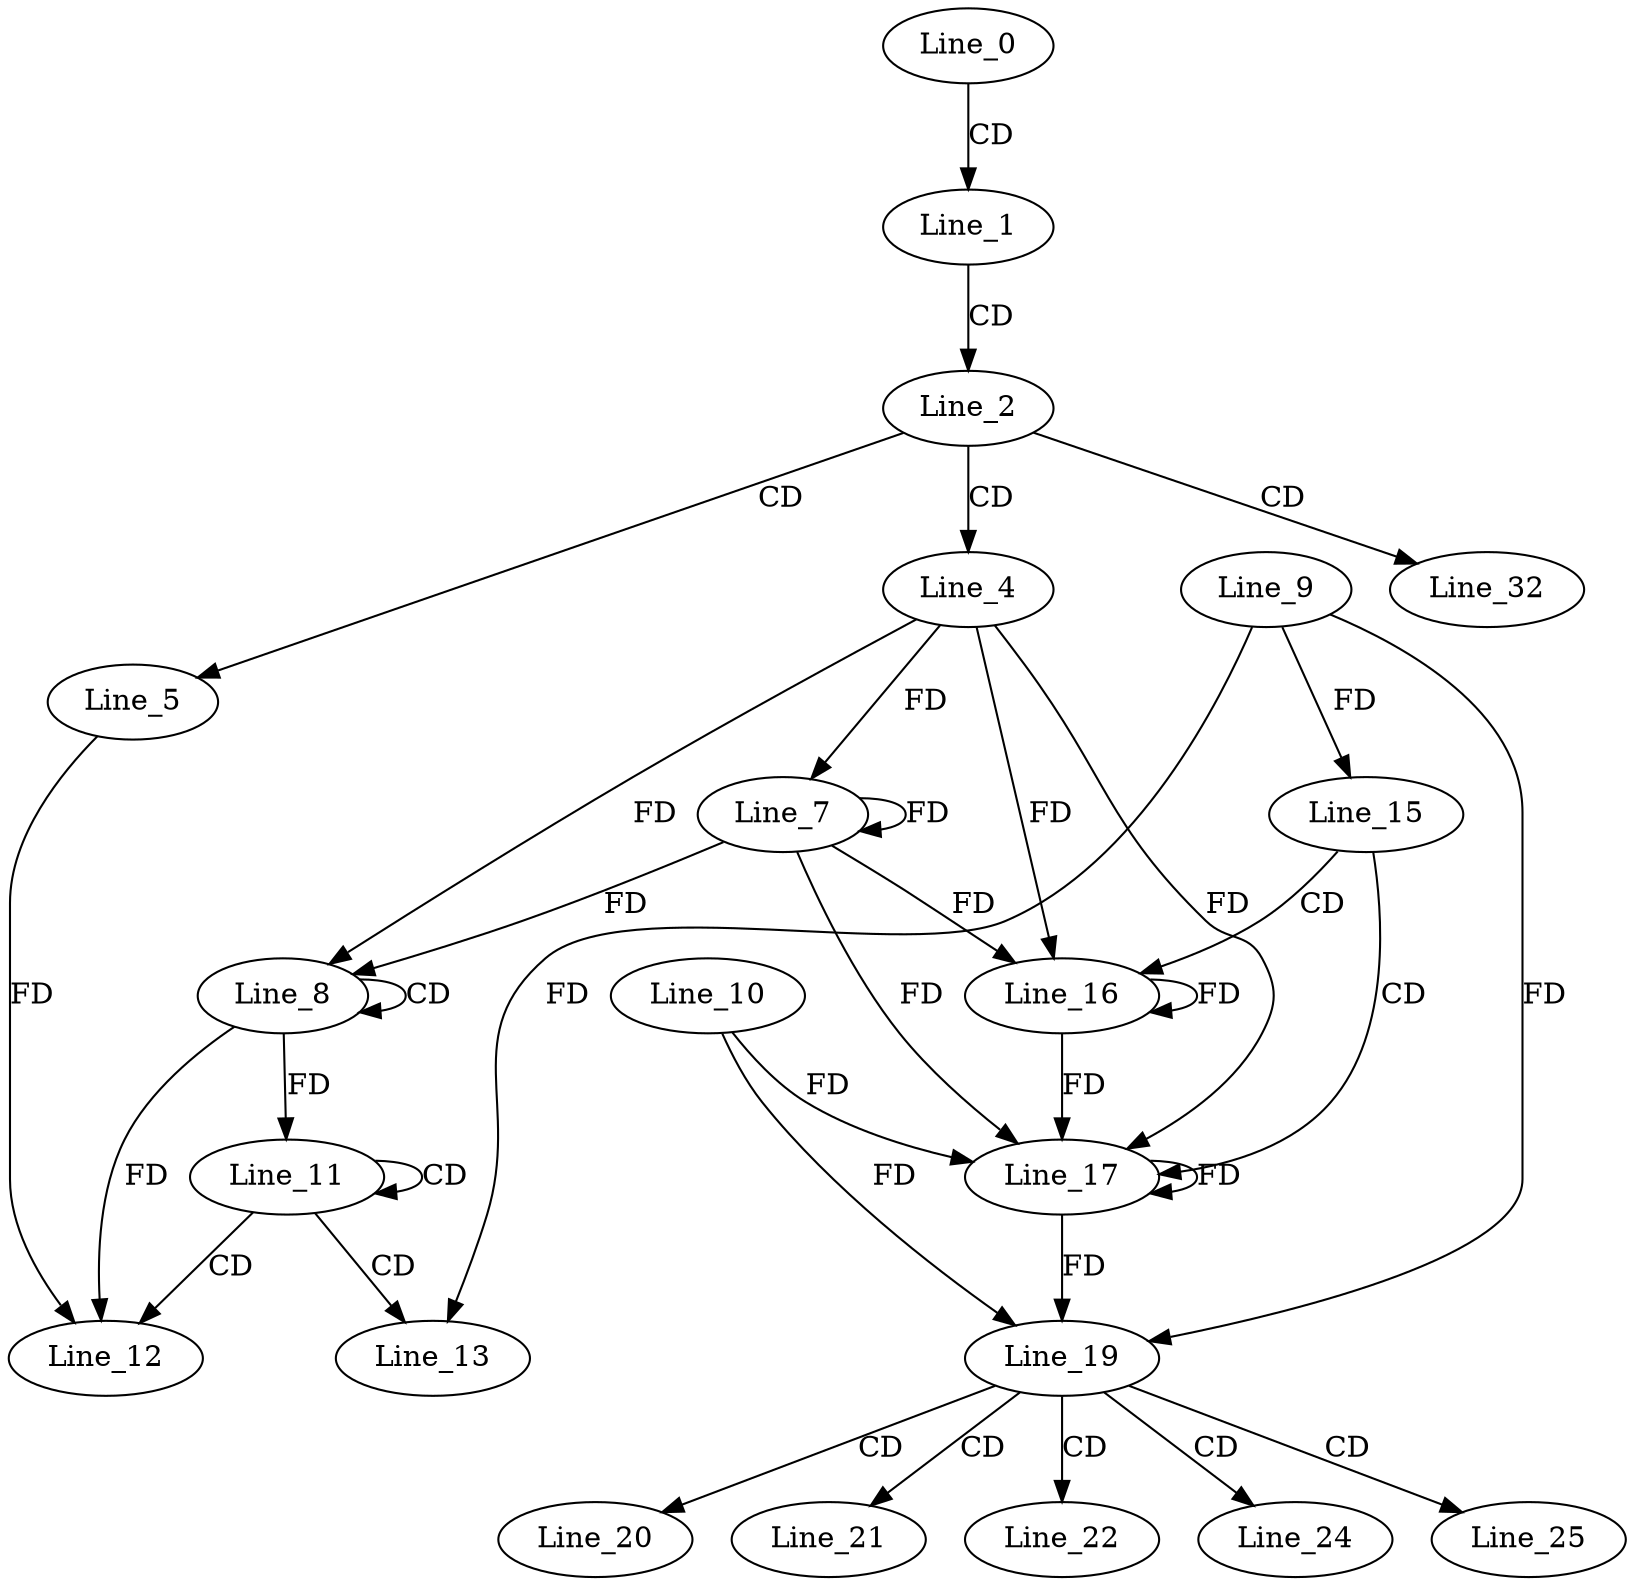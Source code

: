 digraph G {
  Line_0;
  Line_1;
  Line_2;
  Line_4;
  Line_5;
  Line_7;
  Line_7;
  Line_8;
  Line_8;
  Line_11;
  Line_11;
  Line_12;
  Line_12;
  Line_13;
  Line_9;
  Line_15;
  Line_16;
  Line_16;
  Line_17;
  Line_10;
  Line_17;
  Line_19;
  Line_20;
  Line_21;
  Line_22;
  Line_24;
  Line_25;
  Line_32;
  Line_0 -> Line_1 [ label="CD" ];
  Line_1 -> Line_2 [ label="CD" ];
  Line_2 -> Line_4 [ label="CD" ];
  Line_2 -> Line_5 [ label="CD" ];
  Line_4 -> Line_7 [ label="FD" ];
  Line_7 -> Line_7 [ label="FD" ];
  Line_8 -> Line_8 [ label="CD" ];
  Line_4 -> Line_8 [ label="FD" ];
  Line_7 -> Line_8 [ label="FD" ];
  Line_11 -> Line_11 [ label="CD" ];
  Line_8 -> Line_11 [ label="FD" ];
  Line_11 -> Line_12 [ label="CD" ];
  Line_5 -> Line_12 [ label="FD" ];
  Line_8 -> Line_12 [ label="FD" ];
  Line_11 -> Line_13 [ label="CD" ];
  Line_9 -> Line_13 [ label="FD" ];
  Line_9 -> Line_15 [ label="FD" ];
  Line_15 -> Line_16 [ label="CD" ];
  Line_4 -> Line_16 [ label="FD" ];
  Line_7 -> Line_16 [ label="FD" ];
  Line_16 -> Line_16 [ label="FD" ];
  Line_15 -> Line_17 [ label="CD" ];
  Line_10 -> Line_17 [ label="FD" ];
  Line_17 -> Line_17 [ label="FD" ];
  Line_4 -> Line_17 [ label="FD" ];
  Line_7 -> Line_17 [ label="FD" ];
  Line_16 -> Line_17 [ label="FD" ];
  Line_10 -> Line_19 [ label="FD" ];
  Line_17 -> Line_19 [ label="FD" ];
  Line_9 -> Line_19 [ label="FD" ];
  Line_19 -> Line_20 [ label="CD" ];
  Line_19 -> Line_21 [ label="CD" ];
  Line_19 -> Line_22 [ label="CD" ];
  Line_19 -> Line_24 [ label="CD" ];
  Line_19 -> Line_25 [ label="CD" ];
  Line_2 -> Line_32 [ label="CD" ];
}

